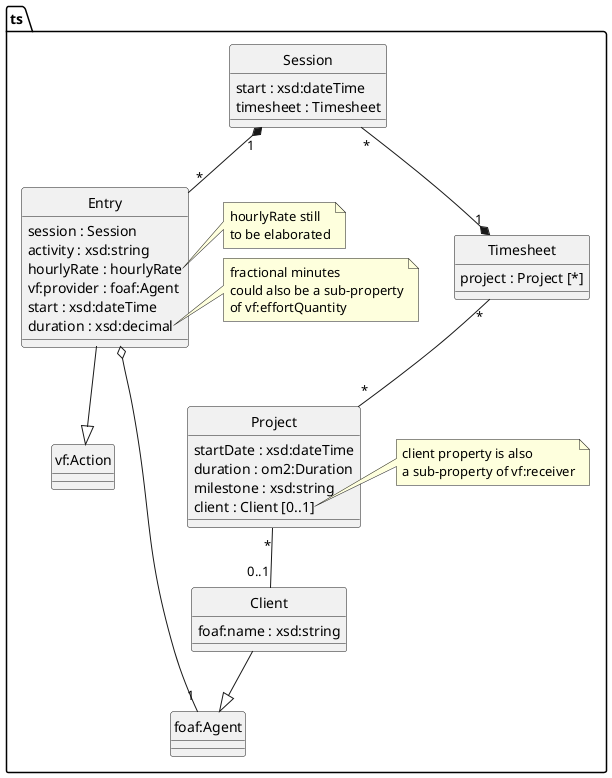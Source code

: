 @startuml
'https://plantuml.com/class-diagram

hide circle

package ts {
    class Timesheet {
        project : Project [*]
    }

    class Session {
        start : xsd:dateTime
        timesheet : Timesheet
    }

    Session "1" *-- "*" Entry

    class Entry {
        session : Session
        activity : xsd:string
        hourlyRate : hourlyRate
        vf:provider : foaf:Agent
        start : xsd:dateTime
        duration : xsd:decimal
    }

    note right of Entry::hourlyRate
        hourlyRate still
        to be elaborated
    end note

    note right of Entry::duration
        fractional minutes
        could also be a sub-property
        of vf:effortQuantity
    end note

    Entry --|> "vf:Action"

    Entry o-- "1" "foaf:Agent"

    Session "*" --* "1" Timesheet

    class Project {
        startDate : xsd:dateTime
        duration : om2:Duration
        milestone : xsd:string
        client : Client [0..1]
    }

    Timesheet "*" -- "*" Project

    class Client {
        foaf:name : xsd:string
    }

    Project "*" -- "0..1" Client

    note right of Project::client
    client property is also
    a sub-property of vf:receiver
    end note

    Client --|> "foaf:Agent"

}

@enduml